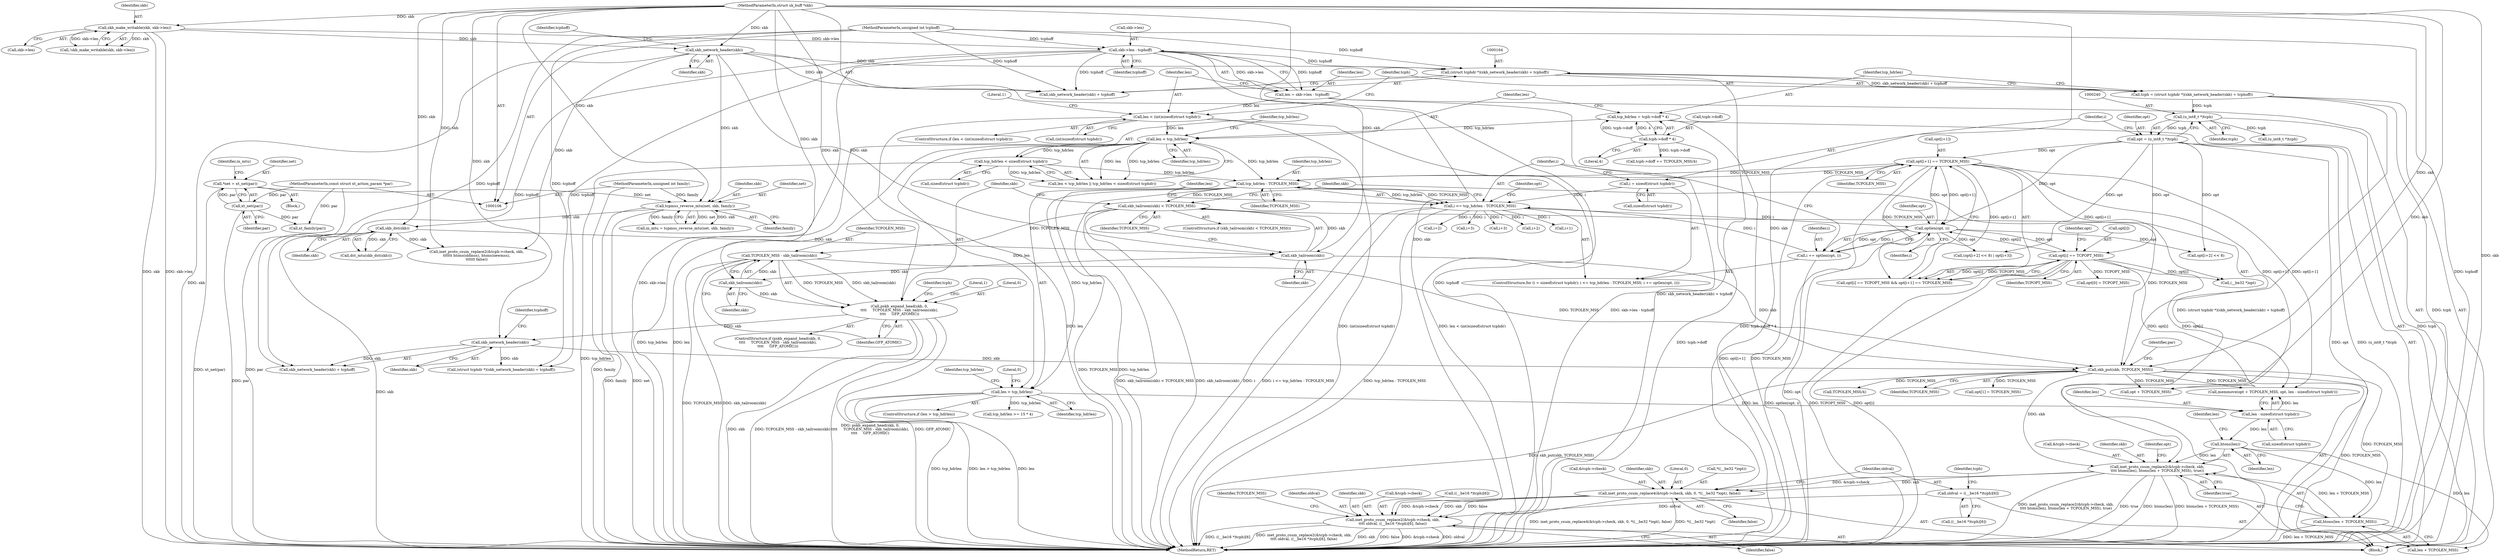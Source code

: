 digraph "0_linux_2638fd0f92d4397884fd991d8f4925cb3f081901@array" {
"1000473" [label="(Call,inet_proto_csum_replace2(&tcph->check, skb,\n\t\t\t\t oldval, ((__be16 *)tcph)[6], false))"];
"1000447" [label="(Call,inet_proto_csum_replace4(&tcph->check, skb, 0, *((__be32 *)opt), false))"];
"1000408" [label="(Call,inet_proto_csum_replace2(&tcph->check, skb,\n\t\t\t\t htons(len), htons(len + TCPOLEN_MSS), true))"];
"1000368" [label="(Call,skb_put(skb, TCPOLEN_MSS))"];
"1000365" [label="(Call,skb_network_header(skb))"];
"1000349" [label="(Call,pskb_expand_head(skb, 0,\n\t\t\t\t     TCPOLEN_MSS - skb_tailroom(skb),\n\t\t\t\t     GFP_ATOMIC))"];
"1000354" [label="(Call,skb_tailroom(skb))"];
"1000344" [label="(Call,skb_tailroom(skb))"];
"1000166" [label="(Call,skb_network_header(skb))"];
"1000136" [label="(Call,skb_make_writable(skb, skb->len))"];
"1000107" [label="(MethodParameterIn,struct sk_buff *skb)"];
"1000212" [label="(Call,skb_dst(skb))"];
"1000203" [label="(Call,tcpmss_reverse_mtu(net, skb, family))"];
"1000196" [label="(Call,*net = xt_net(par))"];
"1000198" [label="(Call,xt_net(par))"];
"1000108" [label="(MethodParameterIn,const struct xt_action_param *par)"];
"1000109" [label="(MethodParameterIn,unsigned int family)"];
"1000352" [label="(Call,TCPOLEN_MSS - skb_tailroom(skb))"];
"1000343" [label="(Call,skb_tailroom(skb) < TCPOLEN_MSS)"];
"1000249" [label="(Call,tcp_hdrlen - TCPOLEN_MSS)"];
"1000181" [label="(Call,tcp_hdrlen < sizeof(struct tcphdr))"];
"1000178" [label="(Call,len < tcp_hdrlen)"];
"1000152" [label="(Call,len < (int)sizeof(struct tcphdr))"];
"1000144" [label="(Call,len = skb->len - tcphoff)"];
"1000146" [label="(Call,skb->len - tcphoff)"];
"1000110" [label="(MethodParameterIn,unsigned int tcphoff)"];
"1000169" [label="(Call,tcp_hdrlen = tcph->doff * 4)"];
"1000171" [label="(Call,tcph->doff * 4)"];
"1000265" [label="(Call,opt[i+1] == TCPOLEN_MSS)"];
"1000254" [label="(Call,optlen(opt, i))"];
"1000237" [label="(Call,opt = (u_int8_t *)tcph)"];
"1000239" [label="(Call,(u_int8_t *)tcph)"];
"1000161" [label="(Call,tcph = (struct tcphdr *)(skb_network_header(skb) + tcphoff))"];
"1000163" [label="(Call,(struct tcphdr *)(skb_network_header(skb) + tcphoff))"];
"1000260" [label="(Call,opt[i] == TCPOPT_MSS)"];
"1000247" [label="(Call,i <= tcp_hdrlen - TCPOLEN_MSS)"];
"1000252" [label="(Call,i += optlen(opt, i))"];
"1000243" [label="(Call,i = sizeof(struct tcphdr))"];
"1000414" [label="(Call,htons(len))"];
"1000404" [label="(Call,len - sizeof(struct tcphdr))"];
"1000329" [label="(Call,len > tcp_hdrlen)"];
"1000416" [label="(Call,htons(len + TCPOLEN_MSS))"];
"1000459" [label="(Call,oldval = ((__be16 *)tcph)[6])"];
"1000108" [label="(MethodParameterIn,const struct xt_action_param *par)"];
"1000249" [label="(Call,tcp_hdrlen - TCPOLEN_MSS)"];
"1000365" [label="(Call,skb_network_header(skb))"];
"1000265" [label="(Call,opt[i+1] == TCPOLEN_MSS)"];
"1000109" [label="(MethodParameterIn,unsigned int family)"];
"1000453" [label="(Literal,0)"];
"1000199" [label="(Identifier,par)"];
"1000243" [label="(Call,i = sizeof(struct tcphdr))"];
"1000197" [label="(Identifier,net)"];
"1000298" [label="(Call,i+2)"];
"1000286" [label="(Call,i+3)"];
"1000180" [label="(Identifier,tcp_hdrlen)"];
"1000362" [label="(Call,(struct tcphdr *)(skb_network_header(skb) + tcphoff))"];
"1000487" [label="(Identifier,TCPOLEN_MSS)"];
"1000254" [label="(Call,optlen(opt, i))"];
"1000137" [label="(Identifier,skb)"];
"1000345" [label="(Identifier,skb)"];
"1000485" [label="(Identifier,false)"];
"1000470" [label="(Call,TCPOLEN_MSS/4)"];
"1000175" [label="(Literal,4)"];
"1000352" [label="(Call,TCPOLEN_MSS - skb_tailroom(skb))"];
"1000161" [label="(Call,tcph = (struct tcphdr *)(skb_network_header(skb) + tcphoff))"];
"1000415" [label="(Identifier,len)"];
"1000336" [label="(Identifier,tcp_hdrlen)"];
"1000271" [label="(Identifier,TCPOLEN_MSS)"];
"1000330" [label="(Identifier,len)"];
"1000154" [label="(Call,(int)sizeof(struct tcphdr))"];
"1000162" [label="(Identifier,tcph)"];
"1000309" [label="(Call,i+3)"];
"1000153" [label="(Identifier,len)"];
"1000361" [label="(Identifier,tcph)"];
"1000206" [label="(Identifier,family)"];
"1000479" [label="(Identifier,oldval)"];
"1000466" [label="(Call,tcph->doff += TCPOLEN_MSS/4)"];
"1000418" [label="(Identifier,len)"];
"1000277" [label="(Call,opt[i+2] << 8)"];
"1000455" [label="(Call,(__be32 *)opt)"];
"1000454" [label="(Call,*((__be32 *)opt))"];
"1000204" [label="(Identifier,net)"];
"1000359" [label="(Literal,1)"];
"1000182" [label="(Identifier,tcp_hdrlen)"];
"1000179" [label="(Identifier,len)"];
"1000405" [label="(Identifier,len)"];
"1000461" [label="(Call,((__be16 *)tcph)[6])"];
"1000421" [label="(Call,opt[0] = TCPOPT_MSS)"];
"1000478" [label="(Identifier,skb)"];
"1000136" [label="(Call,skb_make_writable(skb, skb->len))"];
"1000356" [label="(Identifier,GFP_ATOMIC)"];
"1000144" [label="(Call,len = skb->len - tcphoff)"];
"1000266" [label="(Call,opt[i+1])"];
"1000212" [label="(Call,skb_dst(skb))"];
"1000354" [label="(Call,skb_tailroom(skb))"];
"1000205" [label="(Identifier,skb)"];
"1000413" [label="(Identifier,skb)"];
"1000256" [label="(Identifier,i)"];
"1000253" [label="(Identifier,i)"];
"1000178" [label="(Call,len < tcp_hdrlen)"];
"1000255" [label="(Identifier,opt)"];
"1000346" [label="(Identifier,TCPOLEN_MSS)"];
"1000147" [label="(Call,skb->len)"];
"1000150" [label="(Identifier,tcphoff)"];
"1000459" [label="(Call,oldval = ((__be16 *)tcph)[6])"];
"1000370" [label="(Identifier,TCPOLEN_MSS)"];
"1000112" [label="(Block,)"];
"1000349" [label="(Call,pskb_expand_head(skb, 0,\n\t\t\t\t     TCPOLEN_MSS - skb_tailroom(skb),\n\t\t\t\t     GFP_ATOMIC))"];
"1000366" [label="(Identifier,skb)"];
"1000165" [label="(Call,skb_network_header(skb) + tcphoff)"];
"1000238" [label="(Identifier,opt)"];
"1000172" [label="(Call,tcph->doff)"];
"1000259" [label="(Call,opt[i] == TCPOPT_MSS && opt[i+1] == TCPOLEN_MSS)"];
"1000344" [label="(Call,skb_tailroom(skb))"];
"1000353" [label="(Identifier,TCPOLEN_MSS)"];
"1000280" [label="(Call,i+2)"];
"1000201" [label="(Call,in_mtu = tcpmss_reverse_mtu(net, skb, family))"];
"1000351" [label="(Literal,0)"];
"1000329" [label="(Call,len > tcp_hdrlen)"];
"1000169" [label="(Call,tcp_hdrlen = tcph->doff * 4)"];
"1000160" [label="(Literal,1)"];
"1000474" [label="(Call,&tcph->check)"];
"1000373" [label="(Call,xt_family(par))"];
"1000448" [label="(Call,&tcph->check)"];
"1000417" [label="(Call,len + TCPOLEN_MSS)"];
"1000488" [label="(MethodReturn,RET)"];
"1000268" [label="(Call,i+1)"];
"1000368" [label="(Call,skb_put(skb, TCPOLEN_MSS))"];
"1000355" [label="(Identifier,skb)"];
"1000244" [label="(Identifier,i)"];
"1000315" [label="(Call,inet_proto_csum_replace2(&tcph->check, skb,\n\t\t\t\t\t\t htons(oldmss), htons(newmss),\n\t\t\t\t\t\t false))"];
"1000151" [label="(ControlStructure,if (len < (int)sizeof(struct tcphdr)))"];
"1000237" [label="(Call,opt = (u_int8_t *)tcph)"];
"1000264" [label="(Identifier,TCPOPT_MSS)"];
"1000110" [label="(MethodParameterIn,unsigned int tcphoff)"];
"1000166" [label="(Call,skb_network_header(skb))"];
"1000426" [label="(Call,opt[1] = TCPOLEN_MSS)"];
"1000276" [label="(Call,(opt[i+2] << 8) | opt[i+3])"];
"1000328" [label="(ControlStructure,if (len > tcp_hdrlen))"];
"1000408" [label="(Call,inet_proto_csum_replace2(&tcph->check, skb,\n\t\t\t\t htons(len), htons(len + TCPOLEN_MSS), true))"];
"1000342" [label="(ControlStructure,if (skb_tailroom(skb) < TCPOLEN_MSS))"];
"1000211" [label="(Call,dst_mtu(skb_dst(skb)))"];
"1000406" [label="(Call,sizeof(struct tcphdr))"];
"1000241" [label="(Identifier,tcph)"];
"1000400" [label="(Call,opt + TCPOLEN_MSS)"];
"1000335" [label="(Call,tcp_hdrlen >= 15 * 4)"];
"1000198" [label="(Call,xt_net(par))"];
"1000239" [label="(Call,(u_int8_t *)tcph)"];
"1000183" [label="(Call,sizeof(struct tcphdr))"];
"1000348" [label="(ControlStructure,if (pskb_expand_head(skb, 0,\n\t\t\t\t     TCPOLEN_MSS - skb_tailroom(skb),\n\t\t\t\t     GFP_ATOMIC)))"];
"1000107" [label="(MethodParameterIn,struct sk_buff *skb)"];
"1000364" [label="(Call,skb_network_header(skb) + tcphoff)"];
"1000203" [label="(Call,tcpmss_reverse_mtu(net, skb, family))"];
"1000177" [label="(Call,len < tcp_hdrlen || tcp_hdrlen < sizeof(struct tcphdr))"];
"1000252" [label="(Call,i += optlen(opt, i))"];
"1000423" [label="(Identifier,opt)"];
"1000202" [label="(Identifier,in_mtu)"];
"1000171" [label="(Call,tcph->doff * 4)"];
"1000248" [label="(Identifier,i)"];
"1000460" [label="(Identifier,oldval)"];
"1000146" [label="(Call,skb->len - tcphoff)"];
"1000399" [label="(Call,memmove(opt + TCPOLEN_MSS, opt, len - sizeof(struct tcphdr)))"];
"1000468" [label="(Identifier,tcph)"];
"1000420" [label="(Identifier,true)"];
"1000452" [label="(Identifier,skb)"];
"1000343" [label="(Call,skb_tailroom(skb) < TCPOLEN_MSS)"];
"1000247" [label="(Call,i <= tcp_hdrlen - TCPOLEN_MSS)"];
"1000138" [label="(Call,skb->len)"];
"1000394" [label="(Call,(u_int8_t *)tcph)"];
"1000145" [label="(Identifier,len)"];
"1000170" [label="(Identifier,tcp_hdrlen)"];
"1000267" [label="(Identifier,opt)"];
"1000163" [label="(Call,(struct tcphdr *)(skb_network_header(skb) + tcphoff))"];
"1000242" [label="(ControlStructure,for (i = sizeof(struct tcphdr); i <= tcp_hdrlen - TCPOLEN_MSS; i += optlen(opt, i)))"];
"1000167" [label="(Identifier,skb)"];
"1000251" [label="(Identifier,TCPOLEN_MSS)"];
"1000333" [label="(Literal,0)"];
"1000447" [label="(Call,inet_proto_csum_replace4(&tcph->check, skb, 0, *((__be32 *)opt), false))"];
"1000194" [label="(Block,)"];
"1000196" [label="(Call,*net = xt_net(par))"];
"1000369" [label="(Identifier,skb)"];
"1000213" [label="(Identifier,skb)"];
"1000480" [label="(Call,((__be16 *)tcph)[6])"];
"1000135" [label="(Call,!skb_make_writable(skb, skb->len))"];
"1000260" [label="(Call,opt[i] == TCPOPT_MSS)"];
"1000168" [label="(Identifier,tcphoff)"];
"1000262" [label="(Identifier,opt)"];
"1000152" [label="(Call,len < (int)sizeof(struct tcphdr))"];
"1000367" [label="(Identifier,tcphoff)"];
"1000350" [label="(Identifier,skb)"];
"1000458" [label="(Identifier,false)"];
"1000414" [label="(Call,htons(len))"];
"1000181" [label="(Call,tcp_hdrlen < sizeof(struct tcphdr))"];
"1000261" [label="(Call,opt[i])"];
"1000404" [label="(Call,len - sizeof(struct tcphdr))"];
"1000245" [label="(Call,sizeof(struct tcphdr))"];
"1000250" [label="(Identifier,tcp_hdrlen)"];
"1000331" [label="(Identifier,tcp_hdrlen)"];
"1000473" [label="(Call,inet_proto_csum_replace2(&tcph->check, skb,\n\t\t\t\t oldval, ((__be16 *)tcph)[6], false))"];
"1000416" [label="(Call,htons(len + TCPOLEN_MSS))"];
"1000409" [label="(Call,&tcph->check)"];
"1000374" [label="(Identifier,par)"];
"1000473" -> "1000112"  [label="AST: "];
"1000473" -> "1000485"  [label="CFG: "];
"1000474" -> "1000473"  [label="AST: "];
"1000478" -> "1000473"  [label="AST: "];
"1000479" -> "1000473"  [label="AST: "];
"1000480" -> "1000473"  [label="AST: "];
"1000485" -> "1000473"  [label="AST: "];
"1000487" -> "1000473"  [label="CFG: "];
"1000473" -> "1000488"  [label="DDG: &tcph->check"];
"1000473" -> "1000488"  [label="DDG: oldval"];
"1000473" -> "1000488"  [label="DDG: ((__be16 *)tcph)[6]"];
"1000473" -> "1000488"  [label="DDG: inet_proto_csum_replace2(&tcph->check, skb,\n\t\t\t\t oldval, ((__be16 *)tcph)[6], false)"];
"1000473" -> "1000488"  [label="DDG: skb"];
"1000473" -> "1000488"  [label="DDG: false"];
"1000447" -> "1000473"  [label="DDG: &tcph->check"];
"1000447" -> "1000473"  [label="DDG: skb"];
"1000447" -> "1000473"  [label="DDG: false"];
"1000107" -> "1000473"  [label="DDG: skb"];
"1000459" -> "1000473"  [label="DDG: oldval"];
"1000447" -> "1000112"  [label="AST: "];
"1000447" -> "1000458"  [label="CFG: "];
"1000448" -> "1000447"  [label="AST: "];
"1000452" -> "1000447"  [label="AST: "];
"1000453" -> "1000447"  [label="AST: "];
"1000454" -> "1000447"  [label="AST: "];
"1000458" -> "1000447"  [label="AST: "];
"1000460" -> "1000447"  [label="CFG: "];
"1000447" -> "1000488"  [label="DDG: inet_proto_csum_replace4(&tcph->check, skb, 0, *((__be32 *)opt), false)"];
"1000447" -> "1000488"  [label="DDG: *((__be32 *)opt)"];
"1000408" -> "1000447"  [label="DDG: &tcph->check"];
"1000408" -> "1000447"  [label="DDG: skb"];
"1000107" -> "1000447"  [label="DDG: skb"];
"1000408" -> "1000112"  [label="AST: "];
"1000408" -> "1000420"  [label="CFG: "];
"1000409" -> "1000408"  [label="AST: "];
"1000413" -> "1000408"  [label="AST: "];
"1000414" -> "1000408"  [label="AST: "];
"1000416" -> "1000408"  [label="AST: "];
"1000420" -> "1000408"  [label="AST: "];
"1000423" -> "1000408"  [label="CFG: "];
"1000408" -> "1000488"  [label="DDG: inet_proto_csum_replace2(&tcph->check, skb,\n\t\t\t\t htons(len), htons(len + TCPOLEN_MSS), true)"];
"1000408" -> "1000488"  [label="DDG: true"];
"1000408" -> "1000488"  [label="DDG: htons(len)"];
"1000408" -> "1000488"  [label="DDG: htons(len + TCPOLEN_MSS)"];
"1000368" -> "1000408"  [label="DDG: skb"];
"1000107" -> "1000408"  [label="DDG: skb"];
"1000414" -> "1000408"  [label="DDG: len"];
"1000416" -> "1000408"  [label="DDG: len + TCPOLEN_MSS"];
"1000368" -> "1000112"  [label="AST: "];
"1000368" -> "1000370"  [label="CFG: "];
"1000369" -> "1000368"  [label="AST: "];
"1000370" -> "1000368"  [label="AST: "];
"1000374" -> "1000368"  [label="CFG: "];
"1000368" -> "1000488"  [label="DDG: skb_put(skb, TCPOLEN_MSS)"];
"1000365" -> "1000368"  [label="DDG: skb"];
"1000344" -> "1000368"  [label="DDG: skb"];
"1000107" -> "1000368"  [label="DDG: skb"];
"1000352" -> "1000368"  [label="DDG: TCPOLEN_MSS"];
"1000343" -> "1000368"  [label="DDG: TCPOLEN_MSS"];
"1000368" -> "1000399"  [label="DDG: TCPOLEN_MSS"];
"1000368" -> "1000400"  [label="DDG: TCPOLEN_MSS"];
"1000368" -> "1000416"  [label="DDG: TCPOLEN_MSS"];
"1000368" -> "1000417"  [label="DDG: TCPOLEN_MSS"];
"1000368" -> "1000426"  [label="DDG: TCPOLEN_MSS"];
"1000368" -> "1000470"  [label="DDG: TCPOLEN_MSS"];
"1000365" -> "1000364"  [label="AST: "];
"1000365" -> "1000366"  [label="CFG: "];
"1000366" -> "1000365"  [label="AST: "];
"1000367" -> "1000365"  [label="CFG: "];
"1000365" -> "1000362"  [label="DDG: skb"];
"1000365" -> "1000364"  [label="DDG: skb"];
"1000349" -> "1000365"  [label="DDG: skb"];
"1000107" -> "1000365"  [label="DDG: skb"];
"1000349" -> "1000348"  [label="AST: "];
"1000349" -> "1000356"  [label="CFG: "];
"1000350" -> "1000349"  [label="AST: "];
"1000351" -> "1000349"  [label="AST: "];
"1000352" -> "1000349"  [label="AST: "];
"1000356" -> "1000349"  [label="AST: "];
"1000359" -> "1000349"  [label="CFG: "];
"1000361" -> "1000349"  [label="CFG: "];
"1000349" -> "1000488"  [label="DDG: GFP_ATOMIC"];
"1000349" -> "1000488"  [label="DDG: pskb_expand_head(skb, 0,\n\t\t\t\t     TCPOLEN_MSS - skb_tailroom(skb),\n\t\t\t\t     GFP_ATOMIC)"];
"1000349" -> "1000488"  [label="DDG: skb"];
"1000349" -> "1000488"  [label="DDG: TCPOLEN_MSS - skb_tailroom(skb)"];
"1000354" -> "1000349"  [label="DDG: skb"];
"1000107" -> "1000349"  [label="DDG: skb"];
"1000352" -> "1000349"  [label="DDG: TCPOLEN_MSS"];
"1000352" -> "1000349"  [label="DDG: skb_tailroom(skb)"];
"1000354" -> "1000352"  [label="AST: "];
"1000354" -> "1000355"  [label="CFG: "];
"1000355" -> "1000354"  [label="AST: "];
"1000352" -> "1000354"  [label="CFG: "];
"1000354" -> "1000352"  [label="DDG: skb"];
"1000344" -> "1000354"  [label="DDG: skb"];
"1000107" -> "1000354"  [label="DDG: skb"];
"1000344" -> "1000343"  [label="AST: "];
"1000344" -> "1000345"  [label="CFG: "];
"1000345" -> "1000344"  [label="AST: "];
"1000346" -> "1000344"  [label="CFG: "];
"1000344" -> "1000343"  [label="DDG: skb"];
"1000166" -> "1000344"  [label="DDG: skb"];
"1000212" -> "1000344"  [label="DDG: skb"];
"1000107" -> "1000344"  [label="DDG: skb"];
"1000166" -> "1000165"  [label="AST: "];
"1000166" -> "1000167"  [label="CFG: "];
"1000167" -> "1000166"  [label="AST: "];
"1000168" -> "1000166"  [label="CFG: "];
"1000166" -> "1000488"  [label="DDG: skb"];
"1000166" -> "1000163"  [label="DDG: skb"];
"1000166" -> "1000165"  [label="DDG: skb"];
"1000136" -> "1000166"  [label="DDG: skb"];
"1000107" -> "1000166"  [label="DDG: skb"];
"1000166" -> "1000203"  [label="DDG: skb"];
"1000166" -> "1000315"  [label="DDG: skb"];
"1000136" -> "1000135"  [label="AST: "];
"1000136" -> "1000138"  [label="CFG: "];
"1000137" -> "1000136"  [label="AST: "];
"1000138" -> "1000136"  [label="AST: "];
"1000135" -> "1000136"  [label="CFG: "];
"1000136" -> "1000488"  [label="DDG: skb->len"];
"1000136" -> "1000488"  [label="DDG: skb"];
"1000136" -> "1000135"  [label="DDG: skb"];
"1000136" -> "1000135"  [label="DDG: skb->len"];
"1000107" -> "1000136"  [label="DDG: skb"];
"1000136" -> "1000146"  [label="DDG: skb->len"];
"1000107" -> "1000106"  [label="AST: "];
"1000107" -> "1000488"  [label="DDG: skb"];
"1000107" -> "1000203"  [label="DDG: skb"];
"1000107" -> "1000212"  [label="DDG: skb"];
"1000107" -> "1000315"  [label="DDG: skb"];
"1000212" -> "1000211"  [label="AST: "];
"1000212" -> "1000213"  [label="CFG: "];
"1000213" -> "1000212"  [label="AST: "];
"1000211" -> "1000212"  [label="CFG: "];
"1000212" -> "1000488"  [label="DDG: skb"];
"1000212" -> "1000211"  [label="DDG: skb"];
"1000203" -> "1000212"  [label="DDG: skb"];
"1000212" -> "1000315"  [label="DDG: skb"];
"1000203" -> "1000201"  [label="AST: "];
"1000203" -> "1000206"  [label="CFG: "];
"1000204" -> "1000203"  [label="AST: "];
"1000205" -> "1000203"  [label="AST: "];
"1000206" -> "1000203"  [label="AST: "];
"1000201" -> "1000203"  [label="CFG: "];
"1000203" -> "1000488"  [label="DDG: family"];
"1000203" -> "1000488"  [label="DDG: net"];
"1000203" -> "1000201"  [label="DDG: net"];
"1000203" -> "1000201"  [label="DDG: skb"];
"1000203" -> "1000201"  [label="DDG: family"];
"1000196" -> "1000203"  [label="DDG: net"];
"1000109" -> "1000203"  [label="DDG: family"];
"1000196" -> "1000194"  [label="AST: "];
"1000196" -> "1000198"  [label="CFG: "];
"1000197" -> "1000196"  [label="AST: "];
"1000198" -> "1000196"  [label="AST: "];
"1000202" -> "1000196"  [label="CFG: "];
"1000196" -> "1000488"  [label="DDG: xt_net(par)"];
"1000198" -> "1000196"  [label="DDG: par"];
"1000198" -> "1000199"  [label="CFG: "];
"1000199" -> "1000198"  [label="AST: "];
"1000198" -> "1000488"  [label="DDG: par"];
"1000108" -> "1000198"  [label="DDG: par"];
"1000198" -> "1000373"  [label="DDG: par"];
"1000108" -> "1000106"  [label="AST: "];
"1000108" -> "1000488"  [label="DDG: par"];
"1000108" -> "1000373"  [label="DDG: par"];
"1000109" -> "1000106"  [label="AST: "];
"1000109" -> "1000488"  [label="DDG: family"];
"1000353" -> "1000352"  [label="AST: "];
"1000356" -> "1000352"  [label="CFG: "];
"1000352" -> "1000488"  [label="DDG: TCPOLEN_MSS"];
"1000352" -> "1000488"  [label="DDG: skb_tailroom(skb)"];
"1000343" -> "1000352"  [label="DDG: TCPOLEN_MSS"];
"1000343" -> "1000342"  [label="AST: "];
"1000343" -> "1000346"  [label="CFG: "];
"1000346" -> "1000343"  [label="AST: "];
"1000350" -> "1000343"  [label="CFG: "];
"1000369" -> "1000343"  [label="CFG: "];
"1000343" -> "1000488"  [label="DDG: skb_tailroom(skb)"];
"1000343" -> "1000488"  [label="DDG: skb_tailroom(skb) < TCPOLEN_MSS"];
"1000249" -> "1000343"  [label="DDG: TCPOLEN_MSS"];
"1000249" -> "1000247"  [label="AST: "];
"1000249" -> "1000251"  [label="CFG: "];
"1000250" -> "1000249"  [label="AST: "];
"1000251" -> "1000249"  [label="AST: "];
"1000247" -> "1000249"  [label="CFG: "];
"1000249" -> "1000488"  [label="DDG: TCPOLEN_MSS"];
"1000249" -> "1000488"  [label="DDG: tcp_hdrlen"];
"1000249" -> "1000247"  [label="DDG: tcp_hdrlen"];
"1000249" -> "1000247"  [label="DDG: TCPOLEN_MSS"];
"1000181" -> "1000249"  [label="DDG: tcp_hdrlen"];
"1000178" -> "1000249"  [label="DDG: tcp_hdrlen"];
"1000265" -> "1000249"  [label="DDG: TCPOLEN_MSS"];
"1000249" -> "1000265"  [label="DDG: TCPOLEN_MSS"];
"1000249" -> "1000329"  [label="DDG: tcp_hdrlen"];
"1000181" -> "1000177"  [label="AST: "];
"1000181" -> "1000183"  [label="CFG: "];
"1000182" -> "1000181"  [label="AST: "];
"1000183" -> "1000181"  [label="AST: "];
"1000177" -> "1000181"  [label="CFG: "];
"1000181" -> "1000488"  [label="DDG: tcp_hdrlen"];
"1000181" -> "1000177"  [label="DDG: tcp_hdrlen"];
"1000178" -> "1000181"  [label="DDG: tcp_hdrlen"];
"1000178" -> "1000177"  [label="AST: "];
"1000178" -> "1000180"  [label="CFG: "];
"1000179" -> "1000178"  [label="AST: "];
"1000180" -> "1000178"  [label="AST: "];
"1000182" -> "1000178"  [label="CFG: "];
"1000177" -> "1000178"  [label="CFG: "];
"1000178" -> "1000488"  [label="DDG: len"];
"1000178" -> "1000488"  [label="DDG: tcp_hdrlen"];
"1000178" -> "1000177"  [label="DDG: len"];
"1000178" -> "1000177"  [label="DDG: tcp_hdrlen"];
"1000152" -> "1000178"  [label="DDG: len"];
"1000169" -> "1000178"  [label="DDG: tcp_hdrlen"];
"1000178" -> "1000329"  [label="DDG: len"];
"1000152" -> "1000151"  [label="AST: "];
"1000152" -> "1000154"  [label="CFG: "];
"1000153" -> "1000152"  [label="AST: "];
"1000154" -> "1000152"  [label="AST: "];
"1000160" -> "1000152"  [label="CFG: "];
"1000162" -> "1000152"  [label="CFG: "];
"1000152" -> "1000488"  [label="DDG: len < (int)sizeof(struct tcphdr)"];
"1000152" -> "1000488"  [label="DDG: len"];
"1000152" -> "1000488"  [label="DDG: (int)sizeof(struct tcphdr)"];
"1000144" -> "1000152"  [label="DDG: len"];
"1000144" -> "1000112"  [label="AST: "];
"1000144" -> "1000146"  [label="CFG: "];
"1000145" -> "1000144"  [label="AST: "];
"1000146" -> "1000144"  [label="AST: "];
"1000153" -> "1000144"  [label="CFG: "];
"1000144" -> "1000488"  [label="DDG: skb->len - tcphoff"];
"1000146" -> "1000144"  [label="DDG: skb->len"];
"1000146" -> "1000144"  [label="DDG: tcphoff"];
"1000146" -> "1000150"  [label="CFG: "];
"1000147" -> "1000146"  [label="AST: "];
"1000150" -> "1000146"  [label="AST: "];
"1000146" -> "1000488"  [label="DDG: tcphoff"];
"1000146" -> "1000488"  [label="DDG: skb->len"];
"1000110" -> "1000146"  [label="DDG: tcphoff"];
"1000146" -> "1000163"  [label="DDG: tcphoff"];
"1000146" -> "1000165"  [label="DDG: tcphoff"];
"1000146" -> "1000362"  [label="DDG: tcphoff"];
"1000146" -> "1000364"  [label="DDG: tcphoff"];
"1000110" -> "1000106"  [label="AST: "];
"1000110" -> "1000488"  [label="DDG: tcphoff"];
"1000110" -> "1000163"  [label="DDG: tcphoff"];
"1000110" -> "1000165"  [label="DDG: tcphoff"];
"1000110" -> "1000362"  [label="DDG: tcphoff"];
"1000110" -> "1000364"  [label="DDG: tcphoff"];
"1000169" -> "1000112"  [label="AST: "];
"1000169" -> "1000171"  [label="CFG: "];
"1000170" -> "1000169"  [label="AST: "];
"1000171" -> "1000169"  [label="AST: "];
"1000179" -> "1000169"  [label="CFG: "];
"1000169" -> "1000488"  [label="DDG: tcph->doff * 4"];
"1000171" -> "1000169"  [label="DDG: tcph->doff"];
"1000171" -> "1000169"  [label="DDG: 4"];
"1000171" -> "1000175"  [label="CFG: "];
"1000172" -> "1000171"  [label="AST: "];
"1000175" -> "1000171"  [label="AST: "];
"1000171" -> "1000488"  [label="DDG: tcph->doff"];
"1000171" -> "1000466"  [label="DDG: tcph->doff"];
"1000265" -> "1000259"  [label="AST: "];
"1000265" -> "1000271"  [label="CFG: "];
"1000266" -> "1000265"  [label="AST: "];
"1000271" -> "1000265"  [label="AST: "];
"1000259" -> "1000265"  [label="CFG: "];
"1000265" -> "1000488"  [label="DDG: opt[i+1]"];
"1000265" -> "1000488"  [label="DDG: TCPOLEN_MSS"];
"1000265" -> "1000254"  [label="DDG: opt[i+1]"];
"1000265" -> "1000259"  [label="DDG: opt[i+1]"];
"1000265" -> "1000259"  [label="DDG: TCPOLEN_MSS"];
"1000254" -> "1000265"  [label="DDG: opt"];
"1000237" -> "1000265"  [label="DDG: opt"];
"1000265" -> "1000399"  [label="DDG: opt[i+1]"];
"1000265" -> "1000400"  [label="DDG: opt[i+1]"];
"1000265" -> "1000455"  [label="DDG: opt[i+1]"];
"1000254" -> "1000252"  [label="AST: "];
"1000254" -> "1000256"  [label="CFG: "];
"1000255" -> "1000254"  [label="AST: "];
"1000256" -> "1000254"  [label="AST: "];
"1000252" -> "1000254"  [label="CFG: "];
"1000254" -> "1000488"  [label="DDG: opt"];
"1000254" -> "1000252"  [label="DDG: opt"];
"1000254" -> "1000252"  [label="DDG: i"];
"1000237" -> "1000254"  [label="DDG: opt"];
"1000260" -> "1000254"  [label="DDG: opt[i]"];
"1000247" -> "1000254"  [label="DDG: i"];
"1000254" -> "1000260"  [label="DDG: opt"];
"1000254" -> "1000277"  [label="DDG: opt"];
"1000254" -> "1000276"  [label="DDG: opt"];
"1000237" -> "1000112"  [label="AST: "];
"1000237" -> "1000239"  [label="CFG: "];
"1000238" -> "1000237"  [label="AST: "];
"1000239" -> "1000237"  [label="AST: "];
"1000244" -> "1000237"  [label="CFG: "];
"1000237" -> "1000488"  [label="DDG: (u_int8_t *)tcph"];
"1000237" -> "1000488"  [label="DDG: opt"];
"1000239" -> "1000237"  [label="DDG: tcph"];
"1000237" -> "1000260"  [label="DDG: opt"];
"1000237" -> "1000277"  [label="DDG: opt"];
"1000237" -> "1000276"  [label="DDG: opt"];
"1000239" -> "1000241"  [label="CFG: "];
"1000240" -> "1000239"  [label="AST: "];
"1000241" -> "1000239"  [label="AST: "];
"1000239" -> "1000488"  [label="DDG: tcph"];
"1000161" -> "1000239"  [label="DDG: tcph"];
"1000239" -> "1000394"  [label="DDG: tcph"];
"1000161" -> "1000112"  [label="AST: "];
"1000161" -> "1000163"  [label="CFG: "];
"1000162" -> "1000161"  [label="AST: "];
"1000163" -> "1000161"  [label="AST: "];
"1000170" -> "1000161"  [label="CFG: "];
"1000161" -> "1000488"  [label="DDG: (struct tcphdr *)(skb_network_header(skb) + tcphoff)"];
"1000161" -> "1000488"  [label="DDG: tcph"];
"1000163" -> "1000161"  [label="DDG: skb_network_header(skb) + tcphoff"];
"1000163" -> "1000165"  [label="CFG: "];
"1000164" -> "1000163"  [label="AST: "];
"1000165" -> "1000163"  [label="AST: "];
"1000163" -> "1000488"  [label="DDG: skb_network_header(skb) + tcphoff"];
"1000260" -> "1000259"  [label="AST: "];
"1000260" -> "1000264"  [label="CFG: "];
"1000261" -> "1000260"  [label="AST: "];
"1000264" -> "1000260"  [label="AST: "];
"1000267" -> "1000260"  [label="CFG: "];
"1000259" -> "1000260"  [label="CFG: "];
"1000260" -> "1000488"  [label="DDG: TCPOPT_MSS"];
"1000260" -> "1000488"  [label="DDG: opt[i]"];
"1000260" -> "1000259"  [label="DDG: opt[i]"];
"1000260" -> "1000259"  [label="DDG: TCPOPT_MSS"];
"1000260" -> "1000399"  [label="DDG: opt[i]"];
"1000260" -> "1000400"  [label="DDG: opt[i]"];
"1000260" -> "1000421"  [label="DDG: TCPOPT_MSS"];
"1000260" -> "1000455"  [label="DDG: opt[i]"];
"1000247" -> "1000242"  [label="AST: "];
"1000248" -> "1000247"  [label="AST: "];
"1000262" -> "1000247"  [label="CFG: "];
"1000330" -> "1000247"  [label="CFG: "];
"1000247" -> "1000488"  [label="DDG: i"];
"1000247" -> "1000488"  [label="DDG: i <= tcp_hdrlen - TCPOLEN_MSS"];
"1000247" -> "1000488"  [label="DDG: tcp_hdrlen - TCPOLEN_MSS"];
"1000252" -> "1000247"  [label="DDG: i"];
"1000243" -> "1000247"  [label="DDG: i"];
"1000247" -> "1000268"  [label="DDG: i"];
"1000247" -> "1000280"  [label="DDG: i"];
"1000247" -> "1000286"  [label="DDG: i"];
"1000247" -> "1000298"  [label="DDG: i"];
"1000247" -> "1000309"  [label="DDG: i"];
"1000252" -> "1000242"  [label="AST: "];
"1000253" -> "1000252"  [label="AST: "];
"1000248" -> "1000252"  [label="CFG: "];
"1000252" -> "1000488"  [label="DDG: optlen(opt, i)"];
"1000243" -> "1000242"  [label="AST: "];
"1000243" -> "1000245"  [label="CFG: "];
"1000244" -> "1000243"  [label="AST: "];
"1000245" -> "1000243"  [label="AST: "];
"1000248" -> "1000243"  [label="CFG: "];
"1000414" -> "1000415"  [label="CFG: "];
"1000415" -> "1000414"  [label="AST: "];
"1000418" -> "1000414"  [label="CFG: "];
"1000404" -> "1000414"  [label="DDG: len"];
"1000414" -> "1000416"  [label="DDG: len"];
"1000414" -> "1000417"  [label="DDG: len"];
"1000404" -> "1000399"  [label="AST: "];
"1000404" -> "1000406"  [label="CFG: "];
"1000405" -> "1000404"  [label="AST: "];
"1000406" -> "1000404"  [label="AST: "];
"1000399" -> "1000404"  [label="CFG: "];
"1000404" -> "1000399"  [label="DDG: len"];
"1000329" -> "1000404"  [label="DDG: len"];
"1000329" -> "1000328"  [label="AST: "];
"1000329" -> "1000331"  [label="CFG: "];
"1000330" -> "1000329"  [label="AST: "];
"1000331" -> "1000329"  [label="AST: "];
"1000333" -> "1000329"  [label="CFG: "];
"1000336" -> "1000329"  [label="CFG: "];
"1000329" -> "1000488"  [label="DDG: tcp_hdrlen"];
"1000329" -> "1000488"  [label="DDG: len > tcp_hdrlen"];
"1000329" -> "1000488"  [label="DDG: len"];
"1000329" -> "1000335"  [label="DDG: tcp_hdrlen"];
"1000416" -> "1000417"  [label="CFG: "];
"1000417" -> "1000416"  [label="AST: "];
"1000420" -> "1000416"  [label="CFG: "];
"1000416" -> "1000488"  [label="DDG: len + TCPOLEN_MSS"];
"1000459" -> "1000112"  [label="AST: "];
"1000459" -> "1000461"  [label="CFG: "];
"1000460" -> "1000459"  [label="AST: "];
"1000461" -> "1000459"  [label="AST: "];
"1000468" -> "1000459"  [label="CFG: "];
}
